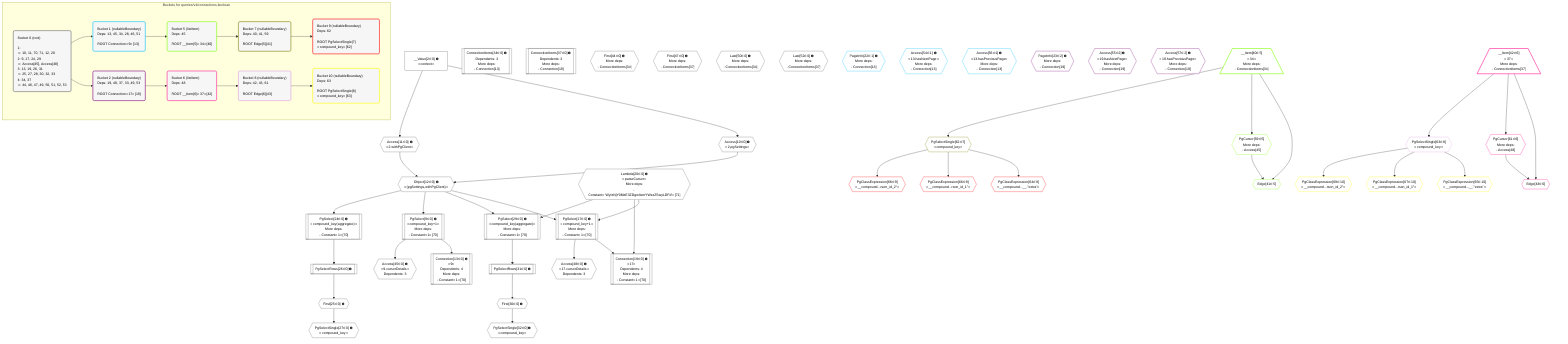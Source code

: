 %%{init: {'themeVariables': { 'fontSize': '12px'}}}%%
graph TD
    classDef path fill:#eee,stroke:#000,color:#000
    classDef plan fill:#fff,stroke-width:1px,color:#000
    classDef itemplan fill:#fff,stroke-width:2px,color:#000
    classDef unbatchedplan fill:#dff,stroke-width:1px,color:#000
    classDef sideeffectplan fill:#fcc,stroke-width:2px,color:#000
    classDef bucket fill:#f6f6f6,color:#000,stroke-width:2px,text-align:left

    subgraph "Buckets for queries/v4/connections.boolean"
    Bucket0("Bucket 0 (root)<br /><br />1: <br />ᐳ: 10, 11, 70, 71, 12, 20<br />2: 9, 17, 24, 29<br />ᐳ: Access[45], Access[48]<br />3: 13, 19, 26, 31<br />ᐳ: 25, 27, 28, 30, 32, 33<br />4: 34, 37<br />ᐳ: 44, 46, 47, 49, 50, 51, 52, 53"):::bucket
    Bucket1("Bucket 1 (nullableBoundary)<br />Deps: 13, 45, 34, 28, 46, 51<br /><br />ROOT Connectionᐸ9ᐳ[13]"):::bucket
    Bucket2("Bucket 2 (nullableBoundary)<br />Deps: 19, 48, 37, 33, 49, 53<br /><br />ROOT Connectionᐸ17ᐳ[19]"):::bucket
    Bucket5("Bucket 5 (listItem)<br />Deps: 45<br /><br />ROOT __Item{5}ᐸ34ᐳ[40]"):::bucket
    Bucket6("Bucket 6 (listItem)<br />Deps: 48<br /><br />ROOT __Item{6}ᐸ37ᐳ[42]"):::bucket
    Bucket7("Bucket 7 (nullableBoundary)<br />Deps: 40, 41, 59<br /><br />ROOT Edge{5}[41]"):::bucket
    Bucket8("Bucket 8 (nullableBoundary)<br />Deps: 42, 43, 61<br /><br />ROOT Edge{6}[43]"):::bucket
    Bucket9("Bucket 9 (nullableBoundary)<br />Deps: 62<br /><br />ROOT PgSelectSingle{7}ᐸcompound_keyᐳ[62]"):::bucket
    Bucket10("Bucket 10 (nullableBoundary)<br />Deps: 63<br /><br />ROOT PgSelectSingle{8}ᐸcompound_keyᐳ[63]"):::bucket
    end
    Bucket0 --> Bucket1 & Bucket2
    Bucket1 --> Bucket5
    Bucket2 --> Bucket6
    Bucket5 --> Bucket7
    Bucket6 --> Bucket8
    Bucket7 --> Bucket9
    Bucket8 --> Bucket10

    %% plan dependencies
    PgSelect17[["PgSelect[17∈0] ➊<br />ᐸcompound_key+1ᐳ<br />More deps:<br />- Constantᐸ1ᐳ[70]"]]:::plan
    Object12{{"Object[12∈0] ➊<br />ᐸ{pgSettings,withPgClient}ᐳ"}}:::plan
    Lambda20{{"Lambda[20∈0] ➊<br />ᐸparseCursorᐳ<br />More deps:<br />- Constantᐸ'WyIzNjY0MzE3ZDgwIixmYWxzZSwyLDFd'ᐳ[71]"}}:::plan
    Object12 & Lambda20 --> PgSelect17
    Connection19[["Connection[19∈0] ➊<br />ᐸ17ᐳ<br />Dependents: 4<br />More deps:<br />- Constantᐸ1ᐳ[70]"]]:::plan
    PgSelect17 & Lambda20 --> Connection19
    PgSelect29[["PgSelect[29∈0] ➊<br />ᐸcompound_key(aggregate)ᐳ<br />More deps:<br />- Constantᐸ1ᐳ[70]"]]:::plan
    Object12 & Lambda20 --> PgSelect29
    PgSelect9[["PgSelect[9∈0] ➊<br />ᐸcompound_key+1ᐳ<br />More deps:<br />- Constantᐸ1ᐳ[70]"]]:::plan
    Object12 --> PgSelect9
    Access10{{"Access[10∈0] ➊<br />ᐸ2.pgSettingsᐳ"}}:::plan
    Access11{{"Access[11∈0] ➊<br />ᐸ2.withPgClientᐳ"}}:::plan
    Access10 & Access11 --> Object12
    Connection13[["Connection[13∈0] ➊<br />ᐸ9ᐳ<br />Dependents: 4<br />More deps:<br />- Constantᐸ1ᐳ[70]"]]:::plan
    PgSelect9 --> Connection13
    PgSelect24[["PgSelect[24∈0] ➊<br />ᐸcompound_key(aggregate)ᐳ<br />More deps:<br />- Constantᐸ1ᐳ[70]"]]:::plan
    Object12 --> PgSelect24
    __Value2["__Value[2∈0] ➊<br />ᐸcontextᐳ"]:::plan
    __Value2 --> Access10
    __Value2 --> Access11
    First25{{"First[25∈0] ➊"}}:::plan
    PgSelectRows26[["PgSelectRows[26∈0] ➊"]]:::plan
    PgSelectRows26 --> First25
    PgSelect24 --> PgSelectRows26
    PgSelectSingle27{{"PgSelectSingle[27∈0] ➊<br />ᐸcompound_keyᐳ"}}:::plan
    First25 --> PgSelectSingle27
    First30{{"First[30∈0] ➊"}}:::plan
    PgSelectRows31[["PgSelectRows[31∈0] ➊"]]:::plan
    PgSelectRows31 --> First30
    PgSelect29 --> PgSelectRows31
    PgSelectSingle32{{"PgSelectSingle[32∈0] ➊<br />ᐸcompound_keyᐳ"}}:::plan
    First30 --> PgSelectSingle32
    ConnectionItems34[["ConnectionItems[34∈0] ➊<br />Dependents: 3<br />More deps:<br />- Connection[13]"]]:::plan
    ConnectionItems37[["ConnectionItems[37∈0] ➊<br />Dependents: 3<br />More deps:<br />- Connection[19]"]]:::plan
    First44{{"First[44∈0] ➊<br />More deps:<br />- ConnectionItems[34]"}}:::plan
    Access45{{"Access[45∈0] ➊<br />ᐸ9.cursorDetailsᐳ<br />Dependents: 3"}}:::plan
    PgSelect9 --> Access45
    First47{{"First[47∈0] ➊<br />More deps:<br />- ConnectionItems[37]"}}:::plan
    Access48{{"Access[48∈0] ➊<br />ᐸ17.cursorDetailsᐳ<br />Dependents: 3"}}:::plan
    PgSelect17 --> Access48
    Last50{{"Last[50∈0] ➊<br />More deps:<br />- ConnectionItems[34]"}}:::plan
    Last52{{"Last[52∈0] ➊<br />More deps:<br />- ConnectionItems[37]"}}:::plan
    PageInfo22{{"PageInfo[22∈1] ➊<br />More deps:<br />- Connection[13]"}}:::plan
    Access54{{"Access[54∈1] ➊<br />ᐸ13.hasNextPageᐳ<br />More deps:<br />- Connection[13]"}}:::plan
    Access56{{"Access[56∈1] ➊<br />ᐸ13.hasPreviousPageᐳ<br />More deps:<br />- Connection[13]"}}:::plan
    PageInfo23{{"PageInfo[23∈2] ➊<br />More deps:<br />- Connection[19]"}}:::plan
    Access55{{"Access[55∈2] ➊<br />ᐸ19.hasNextPageᐳ<br />More deps:<br />- Connection[19]"}}:::plan
    Access57{{"Access[57∈2] ➊<br />ᐸ19.hasPreviousPageᐳ<br />More deps:<br />- Connection[19]"}}:::plan
    Edge41{{"Edge[41∈5]"}}:::plan
    __Item40[/"__Item[40∈5]<br />ᐸ34ᐳ<br />More deps:<br />- ConnectionItems[34]"\]:::itemplan
    PgCursor59{{"PgCursor[59∈5]<br />More deps:<br />- Access[45]"}}:::plan
    __Item40 & PgCursor59 --> Edge41
    __Item40 --> PgCursor59
    Edge43{{"Edge[43∈6]"}}:::plan
    __Item42[/"__Item[42∈6]<br />ᐸ37ᐳ<br />More deps:<br />- ConnectionItems[37]"\]:::itemplan
    PgCursor61{{"PgCursor[61∈6]<br />More deps:<br />- Access[48]"}}:::plan
    __Item42 & PgCursor61 --> Edge43
    __Item42 --> PgCursor61
    PgSelectSingle62{{"PgSelectSingle[62∈7]<br />ᐸcompound_keyᐳ"}}:::plan
    __Item40 --> PgSelectSingle62
    PgSelectSingle63{{"PgSelectSingle[63∈8]<br />ᐸcompound_keyᐳ"}}:::plan
    __Item42 --> PgSelectSingle63
    PgClassExpression64{{"PgClassExpression[64∈9]<br />ᐸ__compound...__.”extra”ᐳ"}}:::plan
    PgSelectSingle62 --> PgClassExpression64
    PgClassExpression66{{"PgClassExpression[66∈9]<br />ᐸ__compound...rson_id_1”ᐳ"}}:::plan
    PgSelectSingle62 --> PgClassExpression66
    PgClassExpression68{{"PgClassExpression[68∈9]<br />ᐸ__compound...rson_id_2”ᐳ"}}:::plan
    PgSelectSingle62 --> PgClassExpression68
    PgClassExpression65{{"PgClassExpression[65∈10]<br />ᐸ__compound...__.”extra”ᐳ"}}:::plan
    PgSelectSingle63 --> PgClassExpression65
    PgClassExpression67{{"PgClassExpression[67∈10]<br />ᐸ__compound...rson_id_1”ᐳ"}}:::plan
    PgSelectSingle63 --> PgClassExpression67
    PgClassExpression69{{"PgClassExpression[69∈10]<br />ᐸ__compound...rson_id_2”ᐳ"}}:::plan
    PgSelectSingle63 --> PgClassExpression69

    %% define steps
    classDef bucket0 stroke:#696969
    class Bucket0,__Value2,PgSelect9,Access10,Access11,Object12,Connection13,PgSelect17,Connection19,Lambda20,PgSelect24,First25,PgSelectRows26,PgSelectSingle27,PgSelect29,First30,PgSelectRows31,PgSelectSingle32,ConnectionItems34,ConnectionItems37,First44,Access45,First47,Access48,Last50,Last52 bucket0
    classDef bucket1 stroke:#00bfff
    class Bucket1,PageInfo22,Access54,Access56 bucket1
    classDef bucket2 stroke:#7f007f
    class Bucket2,PageInfo23,Access55,Access57 bucket2
    classDef bucket5 stroke:#7fff00
    class Bucket5,__Item40,Edge41,PgCursor59 bucket5
    classDef bucket6 stroke:#ff1493
    class Bucket6,__Item42,Edge43,PgCursor61 bucket6
    classDef bucket7 stroke:#808000
    class Bucket7,PgSelectSingle62 bucket7
    classDef bucket8 stroke:#dda0dd
    class Bucket8,PgSelectSingle63 bucket8
    classDef bucket9 stroke:#ff0000
    class Bucket9,PgClassExpression64,PgClassExpression66,PgClassExpression68 bucket9
    classDef bucket10 stroke:#ffff00
    class Bucket10,PgClassExpression65,PgClassExpression67,PgClassExpression69 bucket10